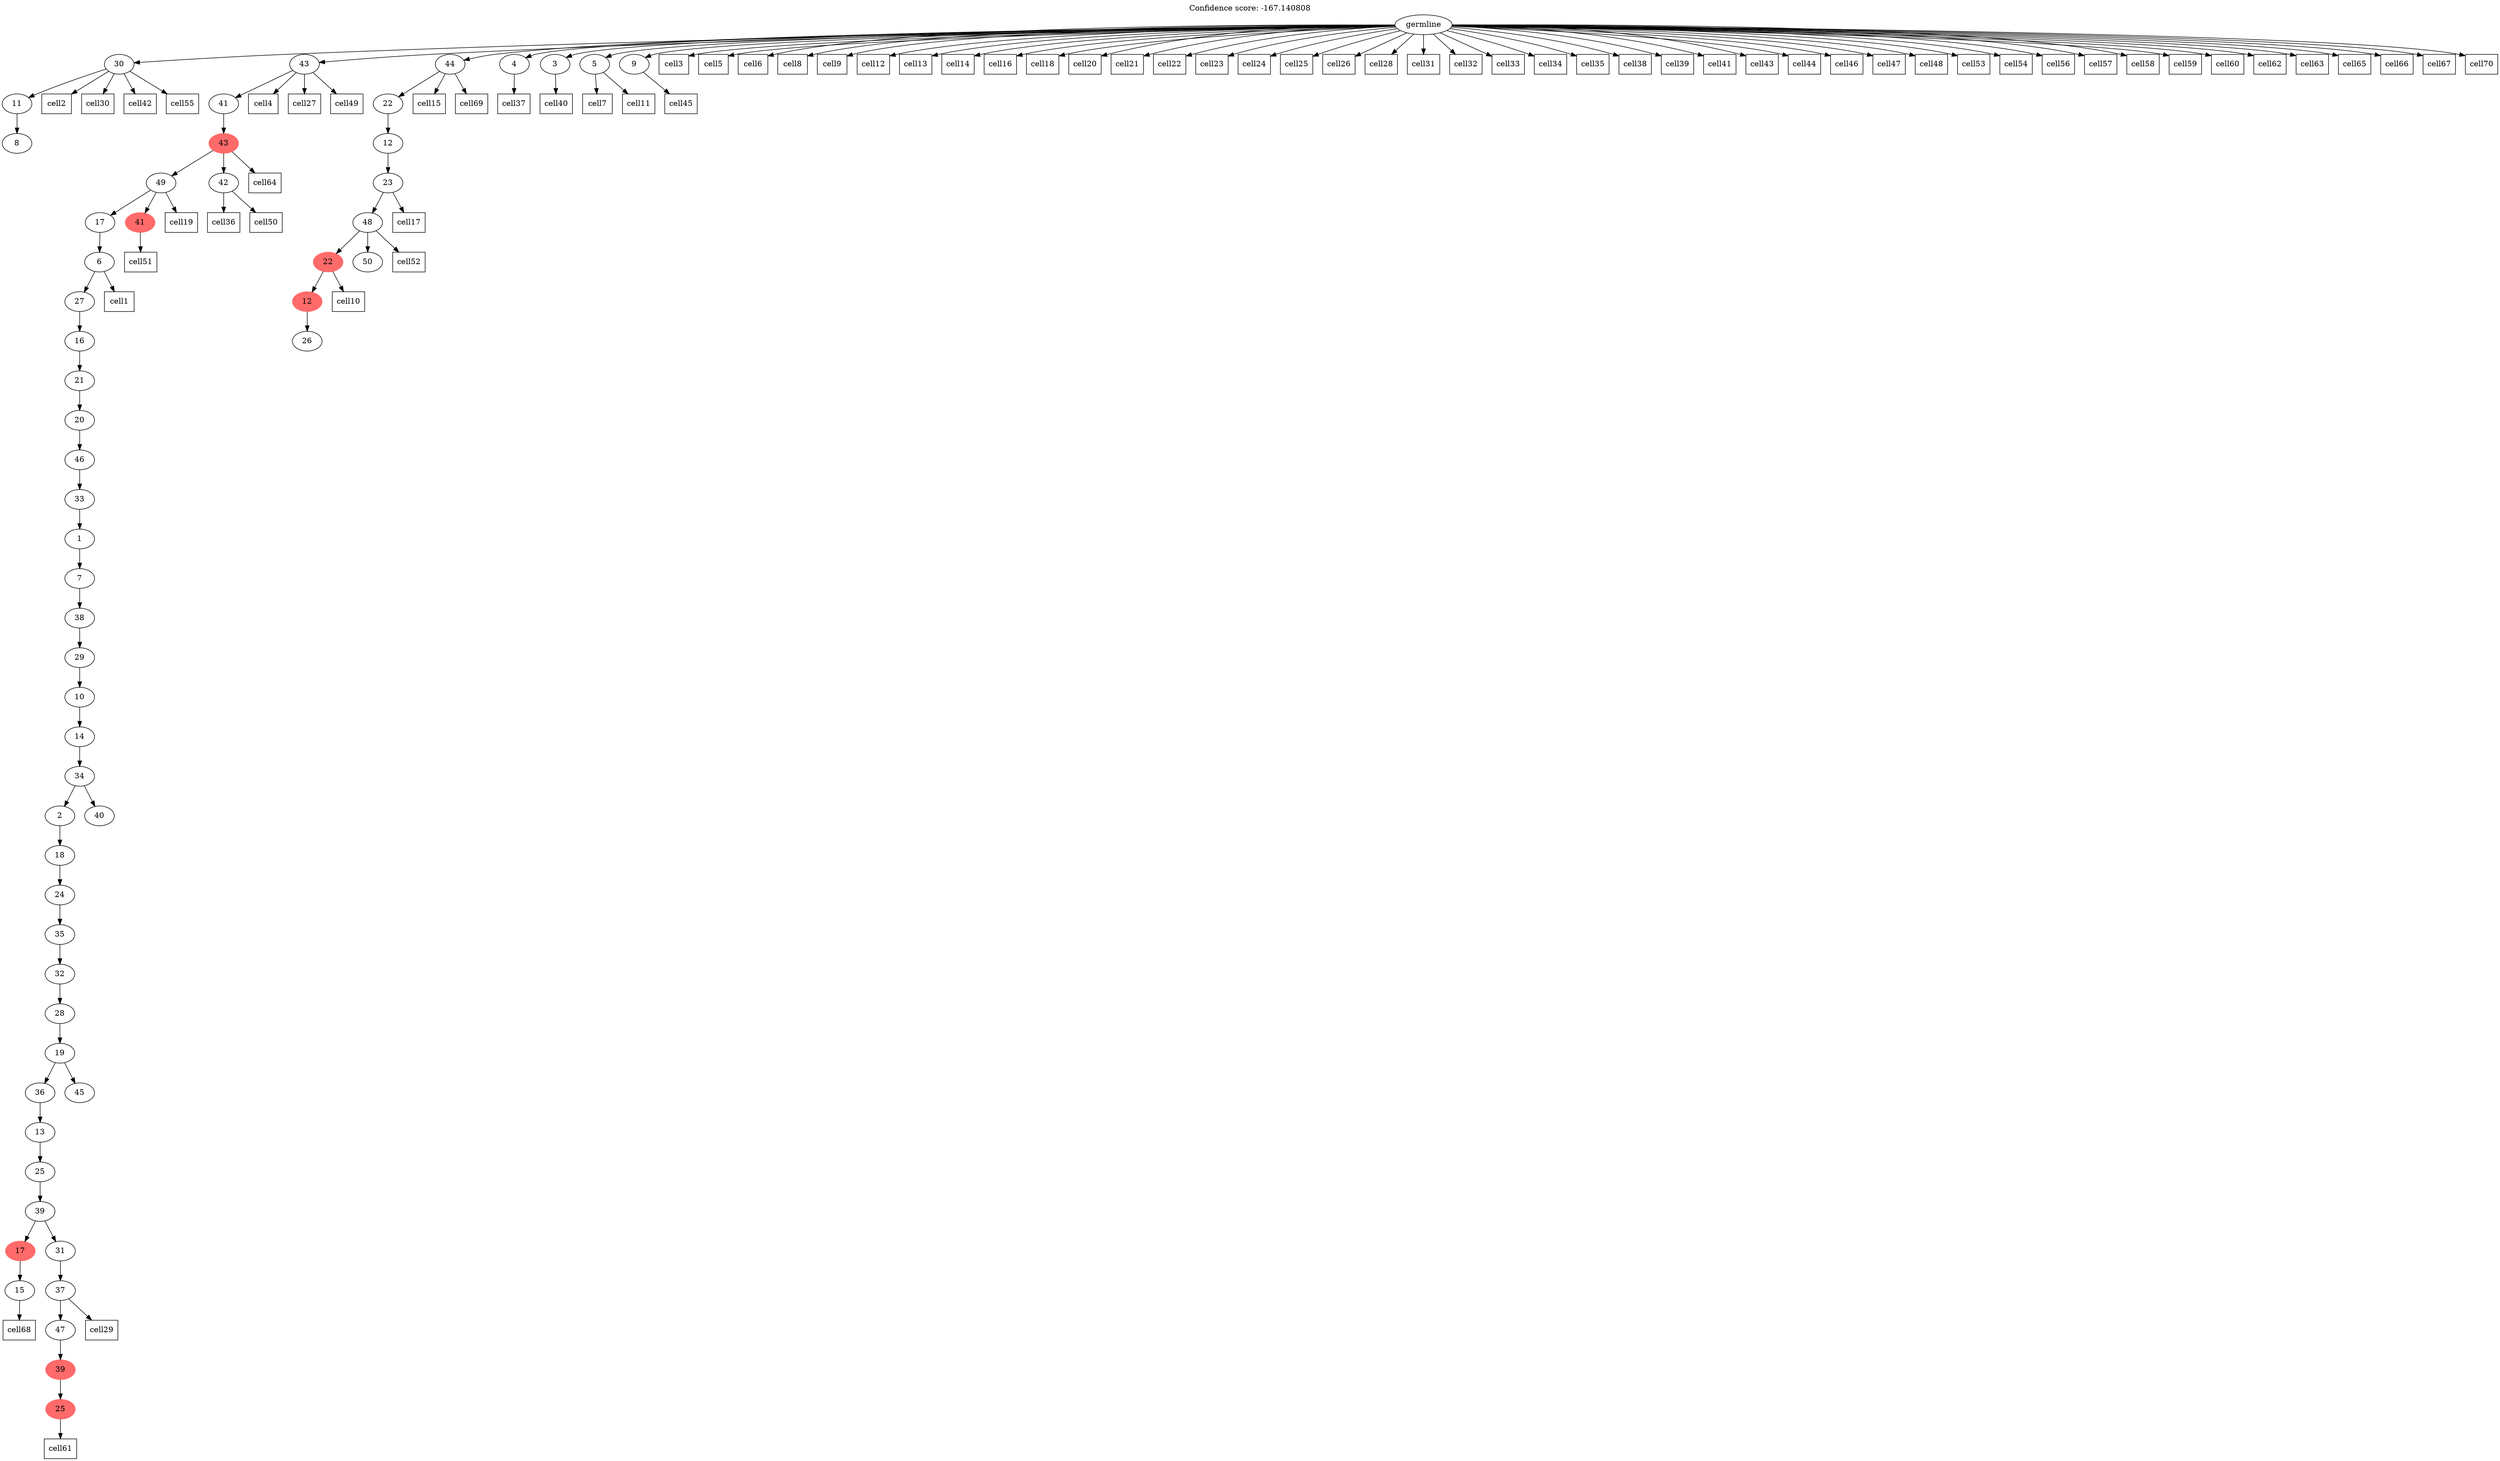 digraph g {
	"54" -> "55";
	"55" [label="8"];
	"53" -> "54";
	"54" [label="11"];
	"47" -> "48";
	"48" [label="15"];
	"45" -> "46";
	"46" [color=indianred1, style=filled, label="25"];
	"44" -> "45";
	"45" [color=indianred1, style=filled, label="39"];
	"43" -> "44";
	"44" [label="47"];
	"42" -> "43";
	"43" [label="37"];
	"41" -> "42";
	"42" [label="31"];
	"41" -> "47";
	"47" [color=indianred1, style=filled, label="17"];
	"40" -> "41";
	"41" [label="39"];
	"39" -> "40";
	"40" [label="25"];
	"38" -> "39";
	"39" [label="13"];
	"37" -> "38";
	"38" [label="36"];
	"37" -> "49";
	"49" [label="45"];
	"36" -> "37";
	"37" [label="19"];
	"35" -> "36";
	"36" [label="28"];
	"34" -> "35";
	"35" [label="32"];
	"33" -> "34";
	"34" [label="35"];
	"32" -> "33";
	"33" [label="24"];
	"31" -> "32";
	"32" [label="18"];
	"30" -> "31";
	"31" [label="2"];
	"30" -> "50";
	"50" [label="40"];
	"29" -> "30";
	"30" [label="34"];
	"28" -> "29";
	"29" [label="14"];
	"27" -> "28";
	"28" [label="10"];
	"26" -> "27";
	"27" [label="29"];
	"25" -> "26";
	"26" [label="38"];
	"24" -> "25";
	"25" [label="7"];
	"23" -> "24";
	"24" [label="1"];
	"22" -> "23";
	"23" [label="33"];
	"21" -> "22";
	"22" [label="46"];
	"20" -> "21";
	"21" [label="20"];
	"19" -> "20";
	"20" [label="21"];
	"18" -> "19";
	"19" [label="16"];
	"17" -> "18";
	"18" [label="27"];
	"16" -> "17";
	"17" [label="6"];
	"15" -> "16";
	"16" [label="17"];
	"15" -> "51";
	"51" [color=indianred1, style=filled, label="41"];
	"14" -> "15";
	"15" [label="49"];
	"14" -> "52";
	"52" [label="42"];
	"13" -> "14";
	"14" [color=indianred1, style=filled, label="43"];
	"12" -> "13";
	"13" [label="41"];
	"7" -> "8";
	"8" [label="26"];
	"6" -> "7";
	"7" [color=indianred1, style=filled, label="12"];
	"5" -> "6";
	"6" [color=indianred1, style=filled, label="22"];
	"5" -> "9";
	"9" [label="50"];
	"4" -> "5";
	"5" [label="48"];
	"3" -> "4";
	"4" [label="23"];
	"2" -> "3";
	"3" [label="12"];
	"1" -> "2";
	"2" [label="22"];
	"0" -> "1";
	"1" [label="44"];
	"0" -> "10";
	"10" [label="4"];
	"0" -> "11";
	"11" [label="3"];
	"0" -> "12";
	"12" [label="43"];
	"0" -> "53";
	"53" [label="30"];
	"0" -> "56";
	"56" [label="5"];
	"0" -> "57";
	"57" [label="9"];
	"0" [label="germline"];
	"17" -> "cell1";
	"cell1" [shape=box];
	"53" -> "cell2";
	"cell2" [shape=box];
	"0" -> "cell3";
	"cell3" [shape=box];
	"12" -> "cell4";
	"cell4" [shape=box];
	"0" -> "cell5";
	"cell5" [shape=box];
	"0" -> "cell6";
	"cell6" [shape=box];
	"56" -> "cell7";
	"cell7" [shape=box];
	"0" -> "cell8";
	"cell8" [shape=box];
	"0" -> "cell9";
	"cell9" [shape=box];
	"6" -> "cell10";
	"cell10" [shape=box];
	"56" -> "cell11";
	"cell11" [shape=box];
	"0" -> "cell12";
	"cell12" [shape=box];
	"0" -> "cell13";
	"cell13" [shape=box];
	"0" -> "cell14";
	"cell14" [shape=box];
	"1" -> "cell15";
	"cell15" [shape=box];
	"0" -> "cell16";
	"cell16" [shape=box];
	"4" -> "cell17";
	"cell17" [shape=box];
	"0" -> "cell18";
	"cell18" [shape=box];
	"15" -> "cell19";
	"cell19" [shape=box];
	"0" -> "cell20";
	"cell20" [shape=box];
	"0" -> "cell21";
	"cell21" [shape=box];
	"0" -> "cell22";
	"cell22" [shape=box];
	"0" -> "cell23";
	"cell23" [shape=box];
	"0" -> "cell24";
	"cell24" [shape=box];
	"0" -> "cell25";
	"cell25" [shape=box];
	"0" -> "cell26";
	"cell26" [shape=box];
	"12" -> "cell27";
	"cell27" [shape=box];
	"0" -> "cell28";
	"cell28" [shape=box];
	"43" -> "cell29";
	"cell29" [shape=box];
	"53" -> "cell30";
	"cell30" [shape=box];
	"0" -> "cell31";
	"cell31" [shape=box];
	"0" -> "cell32";
	"cell32" [shape=box];
	"0" -> "cell33";
	"cell33" [shape=box];
	"0" -> "cell34";
	"cell34" [shape=box];
	"0" -> "cell35";
	"cell35" [shape=box];
	"52" -> "cell36";
	"cell36" [shape=box];
	"10" -> "cell37";
	"cell37" [shape=box];
	"0" -> "cell38";
	"cell38" [shape=box];
	"0" -> "cell39";
	"cell39" [shape=box];
	"11" -> "cell40";
	"cell40" [shape=box];
	"0" -> "cell41";
	"cell41" [shape=box];
	"53" -> "cell42";
	"cell42" [shape=box];
	"0" -> "cell43";
	"cell43" [shape=box];
	"0" -> "cell44";
	"cell44" [shape=box];
	"57" -> "cell45";
	"cell45" [shape=box];
	"0" -> "cell46";
	"cell46" [shape=box];
	"0" -> "cell47";
	"cell47" [shape=box];
	"0" -> "cell48";
	"cell48" [shape=box];
	"12" -> "cell49";
	"cell49" [shape=box];
	"52" -> "cell50";
	"cell50" [shape=box];
	"51" -> "cell51";
	"cell51" [shape=box];
	"5" -> "cell52";
	"cell52" [shape=box];
	"0" -> "cell53";
	"cell53" [shape=box];
	"0" -> "cell54";
	"cell54" [shape=box];
	"53" -> "cell55";
	"cell55" [shape=box];
	"0" -> "cell56";
	"cell56" [shape=box];
	"0" -> "cell57";
	"cell57" [shape=box];
	"0" -> "cell58";
	"cell58" [shape=box];
	"0" -> "cell59";
	"cell59" [shape=box];
	"0" -> "cell60";
	"cell60" [shape=box];
	"46" -> "cell61";
	"cell61" [shape=box];
	"0" -> "cell62";
	"cell62" [shape=box];
	"0" -> "cell63";
	"cell63" [shape=box];
	"14" -> "cell64";
	"cell64" [shape=box];
	"0" -> "cell65";
	"cell65" [shape=box];
	"0" -> "cell66";
	"cell66" [shape=box];
	"0" -> "cell67";
	"cell67" [shape=box];
	"48" -> "cell68";
	"cell68" [shape=box];
	"1" -> "cell69";
	"cell69" [shape=box];
	"0" -> "cell70";
	"cell70" [shape=box];
	labelloc="t";
	label="Confidence score: -167.140808";
}

